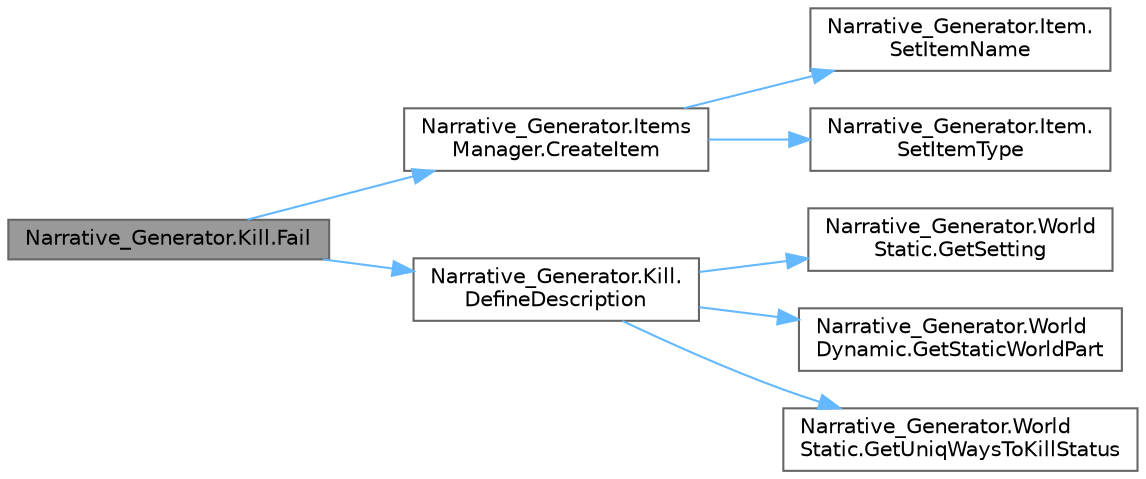 digraph "Narrative_Generator.Kill.Fail"
{
 // LATEX_PDF_SIZE
  bgcolor="transparent";
  edge [fontname=Helvetica,fontsize=10,labelfontname=Helvetica,labelfontsize=10];
  node [fontname=Helvetica,fontsize=10,shape=box,height=0.2,width=0.4];
  rankdir="LR";
  Node1 [label="Narrative_Generator.Kill.Fail",height=0.2,width=0.4,color="gray40", fillcolor="grey60", style="filled", fontcolor="black",tooltip="A method that implements the action's failure effect."];
  Node1 -> Node2 [color="steelblue1",style="solid"];
  Node2 [label="Narrative_Generator.Items\lManager.CreateItem",height=0.2,width=0.4,color="grey40", fillcolor="white", style="filled",URL="$class_narrative___generator_1_1_items_manager.html#a7c70c85947860fd9ef0bdc33e733ea7c",tooltip="A method for creation a new item."];
  Node2 -> Node3 [color="steelblue1",style="solid"];
  Node3 [label="Narrative_Generator.Item.\lSetItemName",height=0.2,width=0.4,color="grey40", fillcolor="white", style="filled",URL="$class_narrative___generator_1_1_item.html#afc9c465f0210c8a90f8348ece69cf9d0",tooltip="Sets the name of the item."];
  Node2 -> Node4 [color="steelblue1",style="solid"];
  Node4 [label="Narrative_Generator.Item.\lSetItemType",height=0.2,width=0.4,color="grey40", fillcolor="white", style="filled",URL="$class_narrative___generator_1_1_item.html#a9fd066de5b2875514e75450633acdc61",tooltip="Sets the type of the item."];
  Node1 -> Node5 [color="steelblue1",style="solid"];
  Node5 [label="Narrative_Generator.Kill.\lDefineDescription",height=0.2,width=0.4,color="grey40", fillcolor="white", style="filled",URL="$class_narrative___generator_1_1_kill.html#a45f6a739f55e41274e910ec3cc96ba7a",tooltip="A method that creates a description of the action."];
  Node5 -> Node6 [color="steelblue1",style="solid"];
  Node6 [label="Narrative_Generator.World\lStatic.GetSetting",height=0.2,width=0.4,color="grey40", fillcolor="white", style="filled",URL="$class_narrative___generator_1_1_world_static.html#ad19d52cc2e6443e1d79d6edbd5eef9ea",tooltip="Returns information about the current setting."];
  Node5 -> Node7 [color="steelblue1",style="solid"];
  Node7 [label="Narrative_Generator.World\lDynamic.GetStaticWorldPart",height=0.2,width=0.4,color="grey40", fillcolor="white", style="filled",URL="$class_narrative___generator_1_1_world_dynamic.html#af84d5b47653c246de39ebfa7b791826a",tooltip="Returns a component with the static part of the state of this storyworld."];
  Node5 -> Node8 [color="steelblue1",style="solid"];
  Node8 [label="Narrative_Generator.World\lStatic.GetUniqWaysToKillStatus",height=0.2,width=0.4,color="grey40", fillcolor="white", style="filled",URL="$class_narrative___generator_1_1_world_static.html#ae93d648e3ccc26fc84ec54c7414ae40c",tooltip="Returns whether the unique kill descriptions rule is enabled or not."];
}

